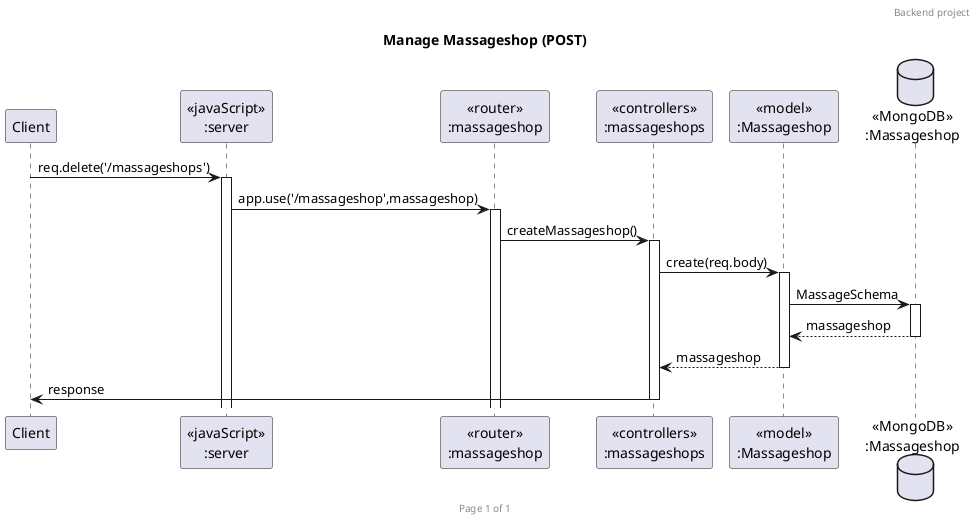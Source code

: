 @startuml Manage Massageshop (POST)

header Backend project 
footer Page %page% of %lastpage%
title "Manage Massageshop (POST)"

participant "Client" as client
participant "<<javaScript>>\n:server" as server
participant "<<router>>\n:massageshop" as routerMassage
participant "<<controllers>>\n:massageshops" as controllerMassageshop
participant "<<model>>\n:Massageshop" as modelMassage
database "<<MongoDB>>\n:Massageshop" as MassageDatabase

client->server ++:req.delete('/massageshops')
server->routerMassage ++:app.use('/massageshop',massageshop)
routerMassage -> controllerMassageshop ++:createMassageshop()
controllerMassageshop->modelMassage ++:create(req.body)
modelMassage ->MassageDatabase ++: MassageSchema
MassageDatabase --> modelMassage --: massageshop
controllerMassageshop <-- modelMassage --: massageshop
controllerMassageshop->client --:response

@enduml